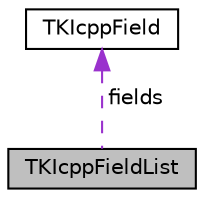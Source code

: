 digraph "TKIcppFieldList"
{
 // LATEX_PDF_SIZE
  edge [fontname="Helvetica",fontsize="10",labelfontname="Helvetica",labelfontsize="10"];
  node [fontname="Helvetica",fontsize="10",shape=record];
  Node1 [label="TKIcppFieldList",height=0.2,width=0.4,color="black", fillcolor="grey75", style="filled", fontcolor="black",tooltip="ICPP field list structure."];
  Node2 -> Node1 [dir="back",color="darkorchid3",fontsize="10",style="dashed",label=" fields" ,fontname="Helvetica"];
  Node2 [label="TKIcppField",height=0.2,width=0.4,color="black", fillcolor="white", style="filled",URL="$struct_t_k_icpp_field.html",tooltip="ICPP field structure."];
}
